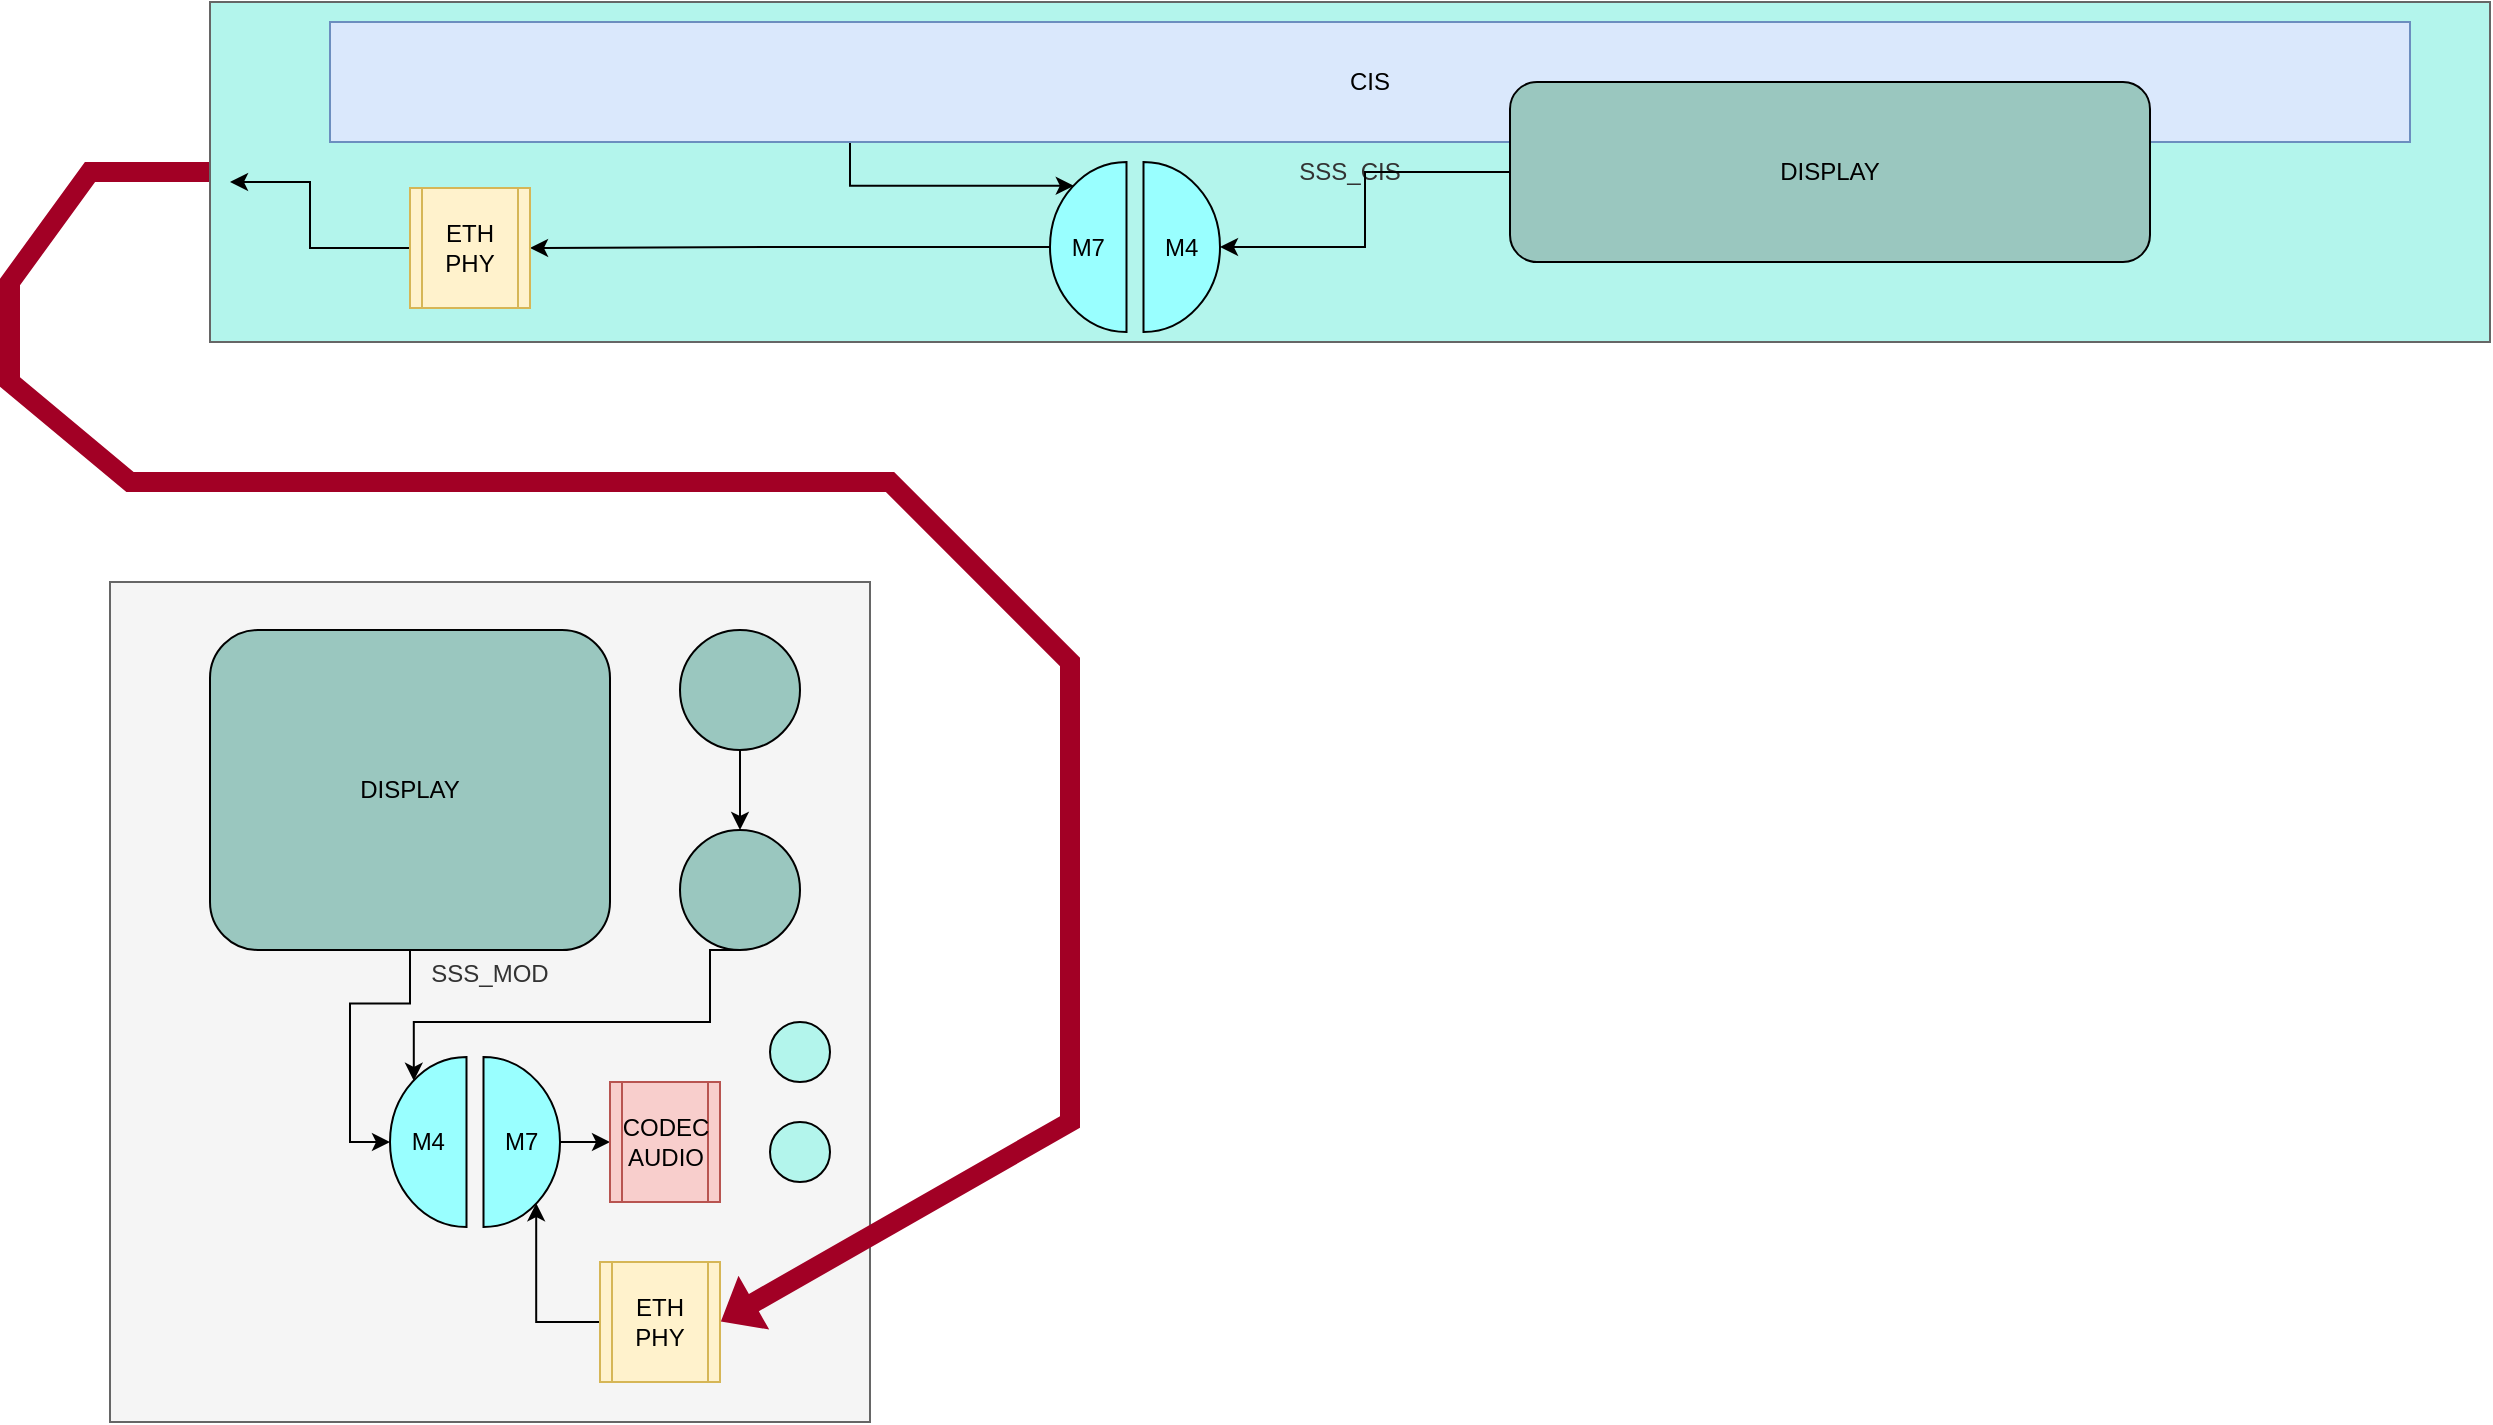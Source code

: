 <mxfile version="15.6.2" type="github">
  <diagram id="Ht1M8jgEwFfnCIfOTk4-" name="Page-1">
    <mxGraphModel dx="2062" dy="1146" grid="1" gridSize="10" guides="1" tooltips="1" connect="1" arrows="1" fold="1" page="1" pageScale="1" pageWidth="1169" pageHeight="827" math="0" shadow="0">
      <root>
        <mxCell id="0" />
        <mxCell id="1" parent="0" />
        <mxCell id="VlbZISmVs5P6DuMIeR8L-4" value="SSS_CIS" style="rounded=0;whiteSpace=wrap;html=1;fillColor=#B3F5EC;strokeColor=#666666;fontColor=#333333;" vertex="1" parent="1">
          <mxGeometry x="350" y="20" width="1140" height="170" as="geometry" />
        </mxCell>
        <mxCell id="VlbZISmVs5P6DuMIeR8L-28" style="edgeStyle=orthogonalEdgeStyle;rounded=0;orthogonalLoop=1;jettySize=auto;html=1;exitX=0.25;exitY=1;exitDx=0;exitDy=0;entryX=0.14;entryY=0.14;entryDx=0;entryDy=0;entryPerimeter=0;" edge="1" parent="1" source="VlbZISmVs5P6DuMIeR8L-23" target="VlbZISmVs5P6DuMIeR8L-12">
          <mxGeometry relative="1" as="geometry">
            <Array as="points">
              <mxPoint x="670" y="112" />
            </Array>
          </mxGeometry>
        </mxCell>
        <mxCell id="VlbZISmVs5P6DuMIeR8L-23" value="&lt;div&gt;CIS&lt;/div&gt;" style="rounded=0;whiteSpace=wrap;html=1;fillColor=#dae8fc;strokeColor=#6c8ebf;" vertex="1" parent="1">
          <mxGeometry x="410" y="30" width="1040" height="60" as="geometry" />
        </mxCell>
        <mxCell id="VlbZISmVs5P6DuMIeR8L-5" value="&lt;div&gt;SSS_MOD&lt;/div&gt;&lt;div&gt;&lt;br&gt;&lt;/div&gt;&lt;div&gt;&lt;br&gt;&lt;/div&gt;" style="rounded=0;whiteSpace=wrap;html=1;fillColor=#f5f5f5;fontColor=#333333;strokeColor=#666666;" vertex="1" parent="1">
          <mxGeometry x="300" y="310" width="380" height="420" as="geometry" />
        </mxCell>
        <mxCell id="VlbZISmVs5P6DuMIeR8L-20" value="" style="edgeStyle=orthogonalEdgeStyle;rounded=0;orthogonalLoop=1;jettySize=auto;html=1;" edge="1" parent="1" source="VlbZISmVs5P6DuMIeR8L-3" target="VlbZISmVs5P6DuMIeR8L-19">
          <mxGeometry relative="1" as="geometry" />
        </mxCell>
        <mxCell id="VlbZISmVs5P6DuMIeR8L-3" value="M4&amp;nbsp;&amp;nbsp;&amp;nbsp;&amp;nbsp;&amp;nbsp;&amp;nbsp;&amp;nbsp;&amp;nbsp; M7" style="html=1;outlineConnect=0;whiteSpace=wrap;fillColor=#99ffff;shape=mxgraph.archimate3.interaction;" vertex="1" parent="1">
          <mxGeometry x="440" y="547.5" width="85" height="85" as="geometry" />
        </mxCell>
        <mxCell id="VlbZISmVs5P6DuMIeR8L-11" value="" style="shape=flexArrow;endArrow=classic;html=1;rounded=0;exitX=0;exitY=0.5;exitDx=0;exitDy=0;entryX=1;entryY=0.5;entryDx=0;entryDy=0;fillColor=#a20025;strokeColor=none;shadow=0;sketch=0;" edge="1" parent="1" source="VlbZISmVs5P6DuMIeR8L-4" target="VlbZISmVs5P6DuMIeR8L-32">
          <mxGeometry width="50" height="50" relative="1" as="geometry">
            <mxPoint x="560" y="520" as="sourcePoint" />
            <mxPoint x="610" y="470" as="targetPoint" />
            <Array as="points">
              <mxPoint x="290" y="105" />
              <mxPoint x="250" y="160" />
              <mxPoint x="250" y="210" />
              <mxPoint x="310" y="260" />
              <mxPoint x="690" y="260" />
              <mxPoint x="780" y="350" />
              <mxPoint x="780" y="580" />
            </Array>
          </mxGeometry>
        </mxCell>
        <mxCell id="VlbZISmVs5P6DuMIeR8L-30" style="edgeStyle=orthogonalEdgeStyle;rounded=0;orthogonalLoop=1;jettySize=auto;html=1;exitX=0;exitY=0.5;exitDx=0;exitDy=0;exitPerimeter=0;entryX=1;entryY=0.5;entryDx=0;entryDy=0;" edge="1" parent="1" source="VlbZISmVs5P6DuMIeR8L-12" target="VlbZISmVs5P6DuMIeR8L-29">
          <mxGeometry relative="1" as="geometry" />
        </mxCell>
        <mxCell id="VlbZISmVs5P6DuMIeR8L-12" value="M7&amp;nbsp;&amp;nbsp;&amp;nbsp;&amp;nbsp;&amp;nbsp;&amp;nbsp;&amp;nbsp;&amp;nbsp; M4" style="html=1;outlineConnect=0;whiteSpace=wrap;fillColor=#99ffff;shape=mxgraph.archimate3.interaction;" vertex="1" parent="1">
          <mxGeometry x="770" y="100" width="85" height="85" as="geometry" />
        </mxCell>
        <mxCell id="VlbZISmVs5P6DuMIeR8L-27" style="edgeStyle=orthogonalEdgeStyle;rounded=0;orthogonalLoop=1;jettySize=auto;html=1;exitX=0;exitY=0.5;exitDx=0;exitDy=0;entryX=1;entryY=0.5;entryDx=0;entryDy=0;entryPerimeter=0;" edge="1" parent="1" source="VlbZISmVs5P6DuMIeR8L-14" target="VlbZISmVs5P6DuMIeR8L-12">
          <mxGeometry relative="1" as="geometry" />
        </mxCell>
        <mxCell id="VlbZISmVs5P6DuMIeR8L-14" value="DISPLAY" style="rounded=1;whiteSpace=wrap;html=1;fillColor=#9AC7BF;" vertex="1" parent="1">
          <mxGeometry x="1000" y="60" width="320" height="90" as="geometry" />
        </mxCell>
        <mxCell id="VlbZISmVs5P6DuMIeR8L-18" style="edgeStyle=orthogonalEdgeStyle;rounded=0;orthogonalLoop=1;jettySize=auto;html=1;exitX=0.5;exitY=1;exitDx=0;exitDy=0;entryX=0;entryY=0.5;entryDx=0;entryDy=0;entryPerimeter=0;" edge="1" parent="1" source="VlbZISmVs5P6DuMIeR8L-15" target="VlbZISmVs5P6DuMIeR8L-3">
          <mxGeometry relative="1" as="geometry" />
        </mxCell>
        <mxCell id="VlbZISmVs5P6DuMIeR8L-15" value="DISPLAY" style="rounded=1;whiteSpace=wrap;html=1;fillColor=#9AC7BF;" vertex="1" parent="1">
          <mxGeometry x="350" y="334" width="200" height="160" as="geometry" />
        </mxCell>
        <mxCell id="VlbZISmVs5P6DuMIeR8L-22" style="edgeStyle=orthogonalEdgeStyle;rounded=0;orthogonalLoop=1;jettySize=auto;html=1;exitX=0.5;exitY=1;exitDx=0;exitDy=0;" edge="1" parent="1" source="VlbZISmVs5P6DuMIeR8L-16" target="VlbZISmVs5P6DuMIeR8L-17">
          <mxGeometry relative="1" as="geometry" />
        </mxCell>
        <mxCell id="VlbZISmVs5P6DuMIeR8L-16" value="" style="ellipse;whiteSpace=wrap;html=1;aspect=fixed;fillColor=#9AC7BF;" vertex="1" parent="1">
          <mxGeometry x="585" y="334" width="60" height="60" as="geometry" />
        </mxCell>
        <mxCell id="VlbZISmVs5P6DuMIeR8L-21" style="edgeStyle=orthogonalEdgeStyle;rounded=0;orthogonalLoop=1;jettySize=auto;html=1;exitX=0.5;exitY=1;exitDx=0;exitDy=0;entryX=0.14;entryY=0.14;entryDx=0;entryDy=0;entryPerimeter=0;" edge="1" parent="1" source="VlbZISmVs5P6DuMIeR8L-17" target="VlbZISmVs5P6DuMIeR8L-3">
          <mxGeometry relative="1" as="geometry">
            <Array as="points">
              <mxPoint x="600" y="530" />
              <mxPoint x="452" y="530" />
            </Array>
          </mxGeometry>
        </mxCell>
        <mxCell id="VlbZISmVs5P6DuMIeR8L-17" value="" style="ellipse;whiteSpace=wrap;html=1;aspect=fixed;fillColor=#9AC7BF;" vertex="1" parent="1">
          <mxGeometry x="585" y="434" width="60" height="60" as="geometry" />
        </mxCell>
        <mxCell id="VlbZISmVs5P6DuMIeR8L-19" value="&lt;div&gt;CODEC&lt;/div&gt;&lt;div&gt;AUDIO&lt;br&gt;&lt;/div&gt;" style="shape=process;whiteSpace=wrap;html=1;backgroundOutline=1;fillColor=#f8cecc;strokeColor=#b85450;" vertex="1" parent="1">
          <mxGeometry x="550" y="560" width="55" height="60" as="geometry" />
        </mxCell>
        <mxCell id="VlbZISmVs5P6DuMIeR8L-31" style="edgeStyle=orthogonalEdgeStyle;rounded=0;orthogonalLoop=1;jettySize=auto;html=1;exitX=0;exitY=0.5;exitDx=0;exitDy=0;" edge="1" parent="1" source="VlbZISmVs5P6DuMIeR8L-29">
          <mxGeometry relative="1" as="geometry">
            <mxPoint x="360" y="110" as="targetPoint" />
            <Array as="points">
              <mxPoint x="400" y="143" />
              <mxPoint x="400" y="110" />
            </Array>
          </mxGeometry>
        </mxCell>
        <mxCell id="VlbZISmVs5P6DuMIeR8L-29" value="&lt;div&gt;ETH&lt;/div&gt;&lt;div&gt;PHY&lt;br&gt;&lt;/div&gt;" style="shape=process;whiteSpace=wrap;html=1;backgroundOutline=1;fillColor=#fff2cc;strokeColor=#d6b656;" vertex="1" parent="1">
          <mxGeometry x="450" y="113" width="60" height="60" as="geometry" />
        </mxCell>
        <mxCell id="VlbZISmVs5P6DuMIeR8L-33" style="edgeStyle=orthogonalEdgeStyle;rounded=0;orthogonalLoop=1;jettySize=auto;html=1;exitX=0;exitY=0.5;exitDx=0;exitDy=0;entryX=0.86;entryY=0.86;entryDx=0;entryDy=0;entryPerimeter=0;" edge="1" parent="1" source="VlbZISmVs5P6DuMIeR8L-32" target="VlbZISmVs5P6DuMIeR8L-3">
          <mxGeometry relative="1" as="geometry" />
        </mxCell>
        <mxCell id="VlbZISmVs5P6DuMIeR8L-32" value="&lt;div&gt;ETH&lt;/div&gt;&lt;div&gt;PHY&lt;br&gt;&lt;/div&gt;" style="shape=process;whiteSpace=wrap;html=1;backgroundOutline=1;fillColor=#fff2cc;strokeColor=#d6b656;" vertex="1" parent="1">
          <mxGeometry x="545" y="650" width="60" height="60" as="geometry" />
        </mxCell>
        <mxCell id="VlbZISmVs5P6DuMIeR8L-34" value="" style="ellipse;whiteSpace=wrap;html=1;aspect=fixed;fillColor=#B3F5EC;" vertex="1" parent="1">
          <mxGeometry x="630" y="530" width="30" height="30" as="geometry" />
        </mxCell>
        <mxCell id="VlbZISmVs5P6DuMIeR8L-35" value="" style="ellipse;whiteSpace=wrap;html=1;aspect=fixed;fillColor=#B3F5EC;" vertex="1" parent="1">
          <mxGeometry x="630" y="580" width="30" height="30" as="geometry" />
        </mxCell>
      </root>
    </mxGraphModel>
  </diagram>
</mxfile>
